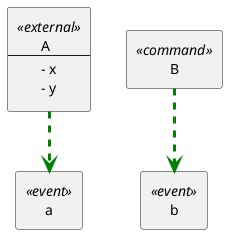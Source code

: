@startuml
skinparam componentStyle rectangle
skinparam rectangle {
	backgroundColor<<event>> Orange
	backgroundColor<<command>> LightBlue
	backgroundColor<<external>> Pink
	backgroundColor<<document>> Green
	backgroundColor<<invariant>> Yellow
}
component C0 <<external>> [
A
---
- x
- y
]
component C1 <<event>> [
a
]
C0 .[#green,thickness=3].> C1
component C2 <<command>> [
B
]
C0 -[hidden]right-> C2
component C3 <<event>> [
b
]
C2 .[#green,thickness=3].> C3
@enduml
